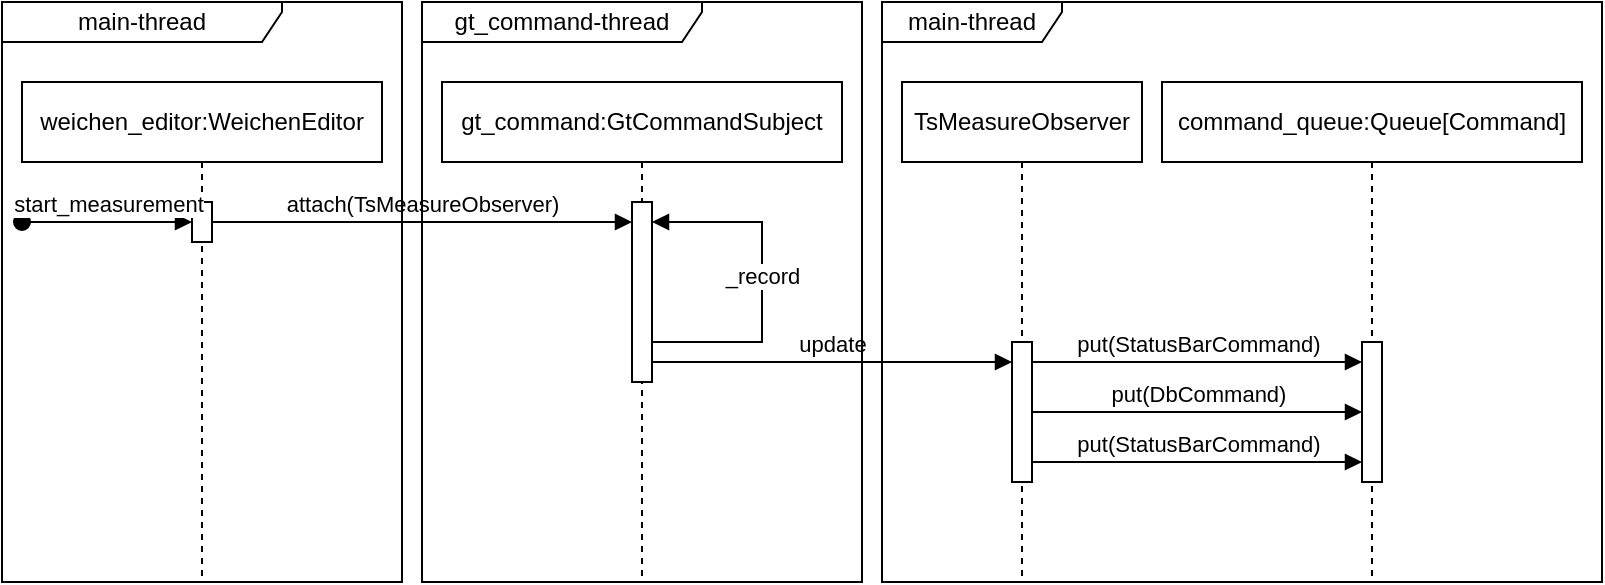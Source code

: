 <mxfile version="23.1.5" type="github">
  <diagram name="Page-1" id="c4tMYzNzFPlFTSW49CZo">
    <mxGraphModel dx="1022" dy="1103" grid="1" gridSize="10" guides="1" tooltips="1" connect="1" arrows="1" fold="1" page="1" pageScale="1" pageWidth="850" pageHeight="1100" math="0" shadow="0">
      <root>
        <mxCell id="0" />
        <mxCell id="1" parent="0" />
        <mxCell id="TC2V2bkEGC9yVTBu2Jy7-1" value="weichen_editor:WeichenEditor" style="shape=umlLifeline;perimeter=lifelinePerimeter;whiteSpace=wrap;html=1;container=1;dropTarget=0;collapsible=0;recursiveResize=0;outlineConnect=0;portConstraint=eastwest;newEdgeStyle={&quot;curved&quot;:0,&quot;rounded&quot;:0};" parent="1" vertex="1">
          <mxGeometry x="30" y="50" width="180" height="250" as="geometry" />
        </mxCell>
        <mxCell id="YTrCrGtHc1NYBhGN6iH7-3" value="" style="html=1;points=[[0,0,0,0,5],[0,1,0,0,-5],[1,0,0,0,5],[1,1,0,0,-5]];perimeter=orthogonalPerimeter;outlineConnect=0;targetShapes=umlLifeline;portConstraint=eastwest;newEdgeStyle={&quot;curved&quot;:0,&quot;rounded&quot;:0};" parent="TC2V2bkEGC9yVTBu2Jy7-1" vertex="1">
          <mxGeometry x="85" y="60" width="10" height="20" as="geometry" />
        </mxCell>
        <mxCell id="TC2V2bkEGC9yVTBu2Jy7-2" value="gt_command:GtCommandSubject" style="shape=umlLifeline;whiteSpace=wrap;html=1;container=1;dropTarget=0;collapsible=0;recursiveResize=0;outlineConnect=0;portConstraint=eastwest;newEdgeStyle={&quot;curved&quot;:0,&quot;rounded&quot;:0};points=[[0,0,0,0,5],[0,1,0,0,-5],[1,0,0,0,5],[1,1,0,0,-5]];perimeter=rectanglePerimeter;targetShapes=umlLifeline;participant=label;" parent="1" vertex="1">
          <mxGeometry x="240" y="50" width="200" height="250" as="geometry" />
        </mxCell>
        <mxCell id="YTrCrGtHc1NYBhGN6iH7-5" value="" style="html=1;points=[[0,0,0,0,5],[0,1,0,0,-5],[1,0,0,0,5],[1,1,0,0,-5]];perimeter=orthogonalPerimeter;outlineConnect=0;targetShapes=umlLifeline;portConstraint=eastwest;newEdgeStyle={&quot;curved&quot;:0,&quot;rounded&quot;:0};" parent="TC2V2bkEGC9yVTBu2Jy7-2" vertex="1">
          <mxGeometry x="95" y="60" width="10" height="90" as="geometry" />
        </mxCell>
        <mxCell id="YTrCrGtHc1NYBhGN6iH7-8" value="_record" style="html=1;verticalAlign=bottom;endArrow=block;curved=0;rounded=0;" parent="TC2V2bkEGC9yVTBu2Jy7-2" source="YTrCrGtHc1NYBhGN6iH7-5" target="YTrCrGtHc1NYBhGN6iH7-5" edge="1">
          <mxGeometry x="-0.062" width="80" relative="1" as="geometry">
            <mxPoint x="120" y="130" as="sourcePoint" />
            <mxPoint x="200" y="130" as="targetPoint" />
            <Array as="points">
              <mxPoint x="130" y="130" />
              <mxPoint x="160" y="130" />
              <mxPoint x="160" y="70" />
              <mxPoint x="130" y="70" />
            </Array>
            <mxPoint as="offset" />
          </mxGeometry>
        </mxCell>
        <mxCell id="TC2V2bkEGC9yVTBu2Jy7-3" value="TsMeasureObserver" style="shape=umlLifeline;perimeter=lifelinePerimeter;whiteSpace=wrap;html=1;container=1;dropTarget=0;collapsible=0;recursiveResize=0;outlineConnect=0;portConstraint=eastwest;newEdgeStyle={&quot;curved&quot;:0,&quot;rounded&quot;:0};" parent="1" vertex="1">
          <mxGeometry x="470" y="50" width="120" height="250" as="geometry" />
        </mxCell>
        <mxCell id="YTrCrGtHc1NYBhGN6iH7-9" value="" style="html=1;points=[[0,0,0,0,5],[0,1,0,0,-5],[1,0,0,0,5],[1,1,0,0,-5]];perimeter=orthogonalPerimeter;outlineConnect=0;targetShapes=umlLifeline;portConstraint=eastwest;newEdgeStyle={&quot;curved&quot;:0,&quot;rounded&quot;:0};" parent="TC2V2bkEGC9yVTBu2Jy7-3" vertex="1">
          <mxGeometry x="55" y="130" width="10" height="70" as="geometry" />
        </mxCell>
        <mxCell id="YTrCrGtHc1NYBhGN6iH7-1" value="command_queue:Queue[Command]" style="shape=umlLifeline;perimeter=lifelinePerimeter;whiteSpace=wrap;html=1;container=1;dropTarget=0;collapsible=0;recursiveResize=0;outlineConnect=0;portConstraint=eastwest;newEdgeStyle={&quot;curved&quot;:0,&quot;rounded&quot;:0};" parent="1" vertex="1">
          <mxGeometry x="600" y="50" width="210" height="250" as="geometry" />
        </mxCell>
        <mxCell id="YTrCrGtHc1NYBhGN6iH7-11" value="" style="html=1;points=[[0,0,0,0,5],[0,1,0,0,-5],[1,0,0,0,5],[1,1,0,0,-5]];perimeter=orthogonalPerimeter;outlineConnect=0;targetShapes=umlLifeline;portConstraint=eastwest;newEdgeStyle={&quot;curved&quot;:0,&quot;rounded&quot;:0};" parent="YTrCrGtHc1NYBhGN6iH7-1" vertex="1">
          <mxGeometry x="100" y="130" width="10" height="70" as="geometry" />
        </mxCell>
        <mxCell id="YTrCrGtHc1NYBhGN6iH7-4" value="start_measurement" style="html=1;verticalAlign=bottom;startArrow=oval;startFill=1;endArrow=block;startSize=8;curved=0;rounded=0;" parent="1" target="YTrCrGtHc1NYBhGN6iH7-3" edge="1">
          <mxGeometry width="60" relative="1" as="geometry">
            <mxPoint x="30" y="120" as="sourcePoint" />
            <mxPoint x="109.5" y="120" as="targetPoint" />
          </mxGeometry>
        </mxCell>
        <mxCell id="YTrCrGtHc1NYBhGN6iH7-7" value="attach(TsMeasureObserver)" style="html=1;verticalAlign=bottom;endArrow=block;curved=0;rounded=0;" parent="1" source="YTrCrGtHc1NYBhGN6iH7-3" target="YTrCrGtHc1NYBhGN6iH7-5" edge="1">
          <mxGeometry width="80" relative="1" as="geometry">
            <mxPoint x="170" y="90" as="sourcePoint" />
            <mxPoint x="250" y="90" as="targetPoint" />
          </mxGeometry>
        </mxCell>
        <mxCell id="YTrCrGtHc1NYBhGN6iH7-10" value="update" style="html=1;verticalAlign=bottom;endArrow=block;curved=0;rounded=0;" parent="1" source="YTrCrGtHc1NYBhGN6iH7-5" target="YTrCrGtHc1NYBhGN6iH7-9" edge="1">
          <mxGeometry width="80" relative="1" as="geometry">
            <mxPoint x="350" y="200" as="sourcePoint" />
            <mxPoint x="465" y="200" as="targetPoint" />
            <Array as="points">
              <mxPoint x="410" y="190" />
            </Array>
          </mxGeometry>
        </mxCell>
        <mxCell id="YTrCrGtHc1NYBhGN6iH7-12" value="put(DbCommand)" style="html=1;verticalAlign=bottom;endArrow=block;curved=0;rounded=0;" parent="1" source="YTrCrGtHc1NYBhGN6iH7-9" target="YTrCrGtHc1NYBhGN6iH7-11" edge="1">
          <mxGeometry width="80" relative="1" as="geometry">
            <mxPoint x="560" y="190" as="sourcePoint" />
            <mxPoint x="640" y="190" as="targetPoint" />
          </mxGeometry>
        </mxCell>
        <mxCell id="YTrCrGtHc1NYBhGN6iH7-13" value="put(StatusBarCommand)" style="html=1;verticalAlign=bottom;endArrow=block;curved=0;rounded=0;" parent="1" source="YTrCrGtHc1NYBhGN6iH7-9" target="YTrCrGtHc1NYBhGN6iH7-11" edge="1">
          <mxGeometry width="80" relative="1" as="geometry">
            <mxPoint x="560" y="220" as="sourcePoint" />
            <mxPoint x="640" y="220" as="targetPoint" />
            <Array as="points">
              <mxPoint x="610" y="190" />
            </Array>
          </mxGeometry>
        </mxCell>
        <mxCell id="YTrCrGtHc1NYBhGN6iH7-14" value="put(StatusBarCommand)" style="html=1;verticalAlign=bottom;endArrow=block;curved=0;rounded=0;" parent="1" source="YTrCrGtHc1NYBhGN6iH7-9" target="YTrCrGtHc1NYBhGN6iH7-11" edge="1">
          <mxGeometry width="80" relative="1" as="geometry">
            <mxPoint x="560" y="240" as="sourcePoint" />
            <mxPoint x="640" y="240" as="targetPoint" />
            <Array as="points">
              <mxPoint x="620" y="240" />
            </Array>
          </mxGeometry>
        </mxCell>
        <mxCell id="0dsX4SePaOM0WcHyQO40-1" value="main-thread" style="shape=umlFrame;whiteSpace=wrap;html=1;pointerEvents=0;width=140;height=20;" vertex="1" parent="1">
          <mxGeometry x="20" y="10" width="200" height="290" as="geometry" />
        </mxCell>
        <mxCell id="0dsX4SePaOM0WcHyQO40-2" value="gt_command-thread" style="shape=umlFrame;whiteSpace=wrap;html=1;pointerEvents=0;width=140;height=20;" vertex="1" parent="1">
          <mxGeometry x="230" y="10" width="220" height="290" as="geometry" />
        </mxCell>
        <mxCell id="0dsX4SePaOM0WcHyQO40-3" value="main-thread" style="shape=umlFrame;whiteSpace=wrap;html=1;pointerEvents=0;width=90;height=20;" vertex="1" parent="1">
          <mxGeometry x="460" y="10" width="360" height="290" as="geometry" />
        </mxCell>
      </root>
    </mxGraphModel>
  </diagram>
</mxfile>
